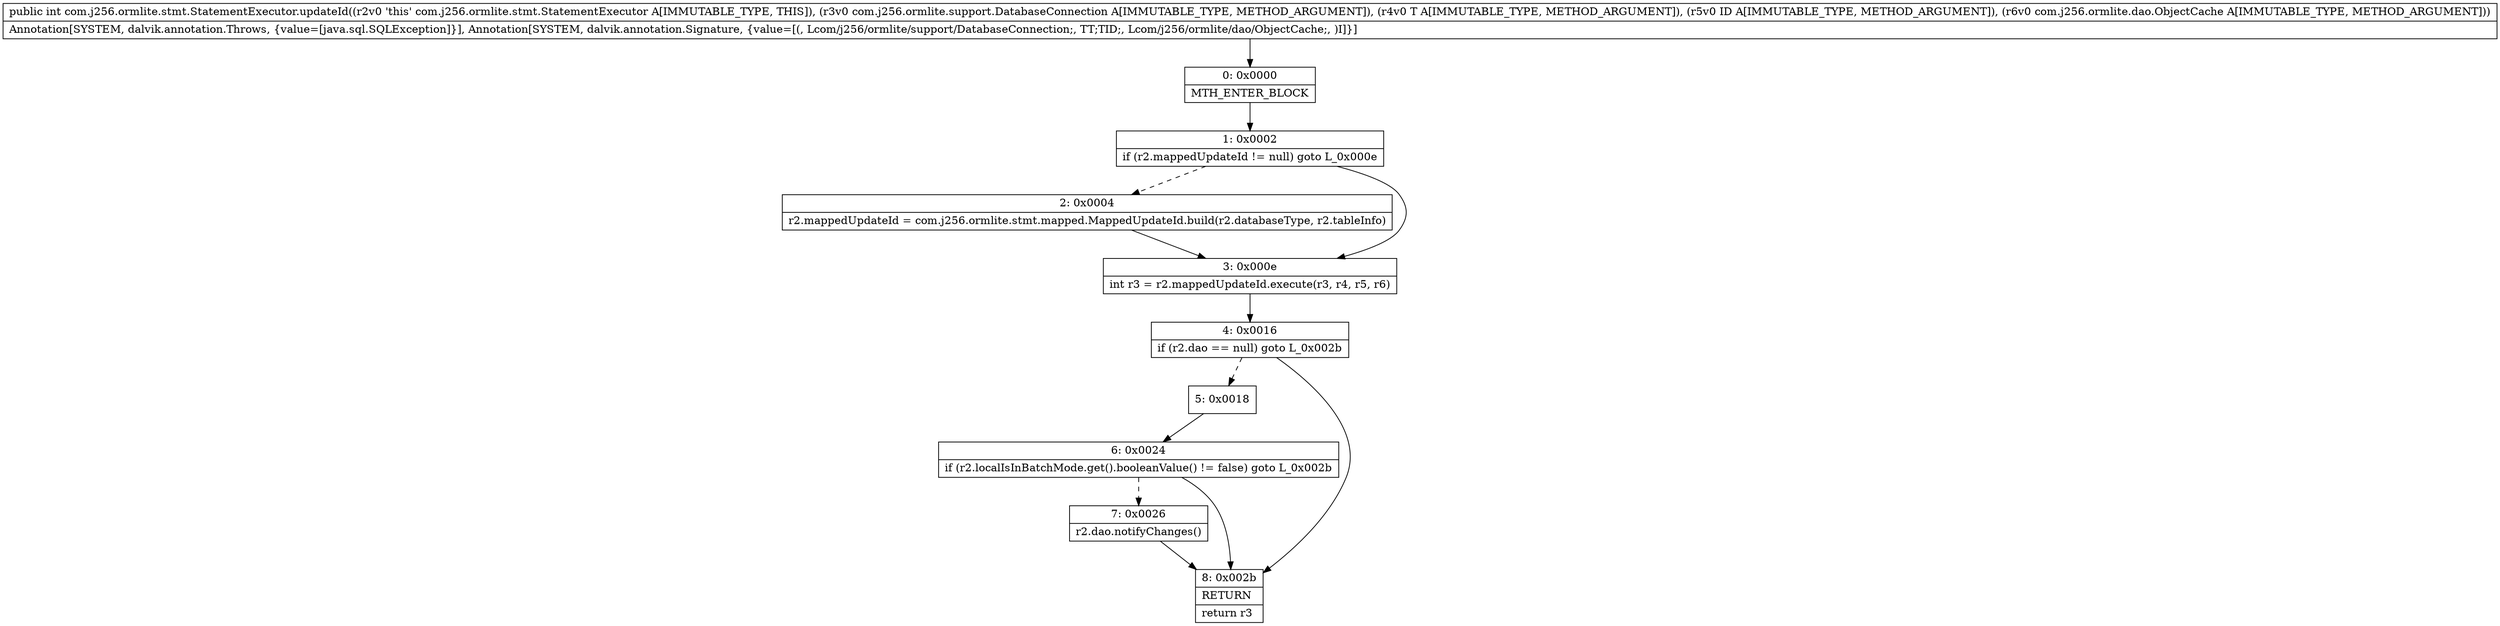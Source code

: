 digraph "CFG forcom.j256.ormlite.stmt.StatementExecutor.updateId(Lcom\/j256\/ormlite\/support\/DatabaseConnection;Ljava\/lang\/Object;Ljava\/lang\/Object;Lcom\/j256\/ormlite\/dao\/ObjectCache;)I" {
Node_0 [shape=record,label="{0\:\ 0x0000|MTH_ENTER_BLOCK\l}"];
Node_1 [shape=record,label="{1\:\ 0x0002|if (r2.mappedUpdateId != null) goto L_0x000e\l}"];
Node_2 [shape=record,label="{2\:\ 0x0004|r2.mappedUpdateId = com.j256.ormlite.stmt.mapped.MappedUpdateId.build(r2.databaseType, r2.tableInfo)\l}"];
Node_3 [shape=record,label="{3\:\ 0x000e|int r3 = r2.mappedUpdateId.execute(r3, r4, r5, r6)\l}"];
Node_4 [shape=record,label="{4\:\ 0x0016|if (r2.dao == null) goto L_0x002b\l}"];
Node_5 [shape=record,label="{5\:\ 0x0018}"];
Node_6 [shape=record,label="{6\:\ 0x0024|if (r2.localIsInBatchMode.get().booleanValue() != false) goto L_0x002b\l}"];
Node_7 [shape=record,label="{7\:\ 0x0026|r2.dao.notifyChanges()\l}"];
Node_8 [shape=record,label="{8\:\ 0x002b|RETURN\l|return r3\l}"];
MethodNode[shape=record,label="{public int com.j256.ormlite.stmt.StatementExecutor.updateId((r2v0 'this' com.j256.ormlite.stmt.StatementExecutor A[IMMUTABLE_TYPE, THIS]), (r3v0 com.j256.ormlite.support.DatabaseConnection A[IMMUTABLE_TYPE, METHOD_ARGUMENT]), (r4v0 T A[IMMUTABLE_TYPE, METHOD_ARGUMENT]), (r5v0 ID A[IMMUTABLE_TYPE, METHOD_ARGUMENT]), (r6v0 com.j256.ormlite.dao.ObjectCache A[IMMUTABLE_TYPE, METHOD_ARGUMENT]))  | Annotation[SYSTEM, dalvik.annotation.Throws, \{value=[java.sql.SQLException]\}], Annotation[SYSTEM, dalvik.annotation.Signature, \{value=[(, Lcom\/j256\/ormlite\/support\/DatabaseConnection;, TT;TID;, Lcom\/j256\/ormlite\/dao\/ObjectCache;, )I]\}]\l}"];
MethodNode -> Node_0;
Node_0 -> Node_1;
Node_1 -> Node_2[style=dashed];
Node_1 -> Node_3;
Node_2 -> Node_3;
Node_3 -> Node_4;
Node_4 -> Node_5[style=dashed];
Node_4 -> Node_8;
Node_5 -> Node_6;
Node_6 -> Node_7[style=dashed];
Node_6 -> Node_8;
Node_7 -> Node_8;
}

